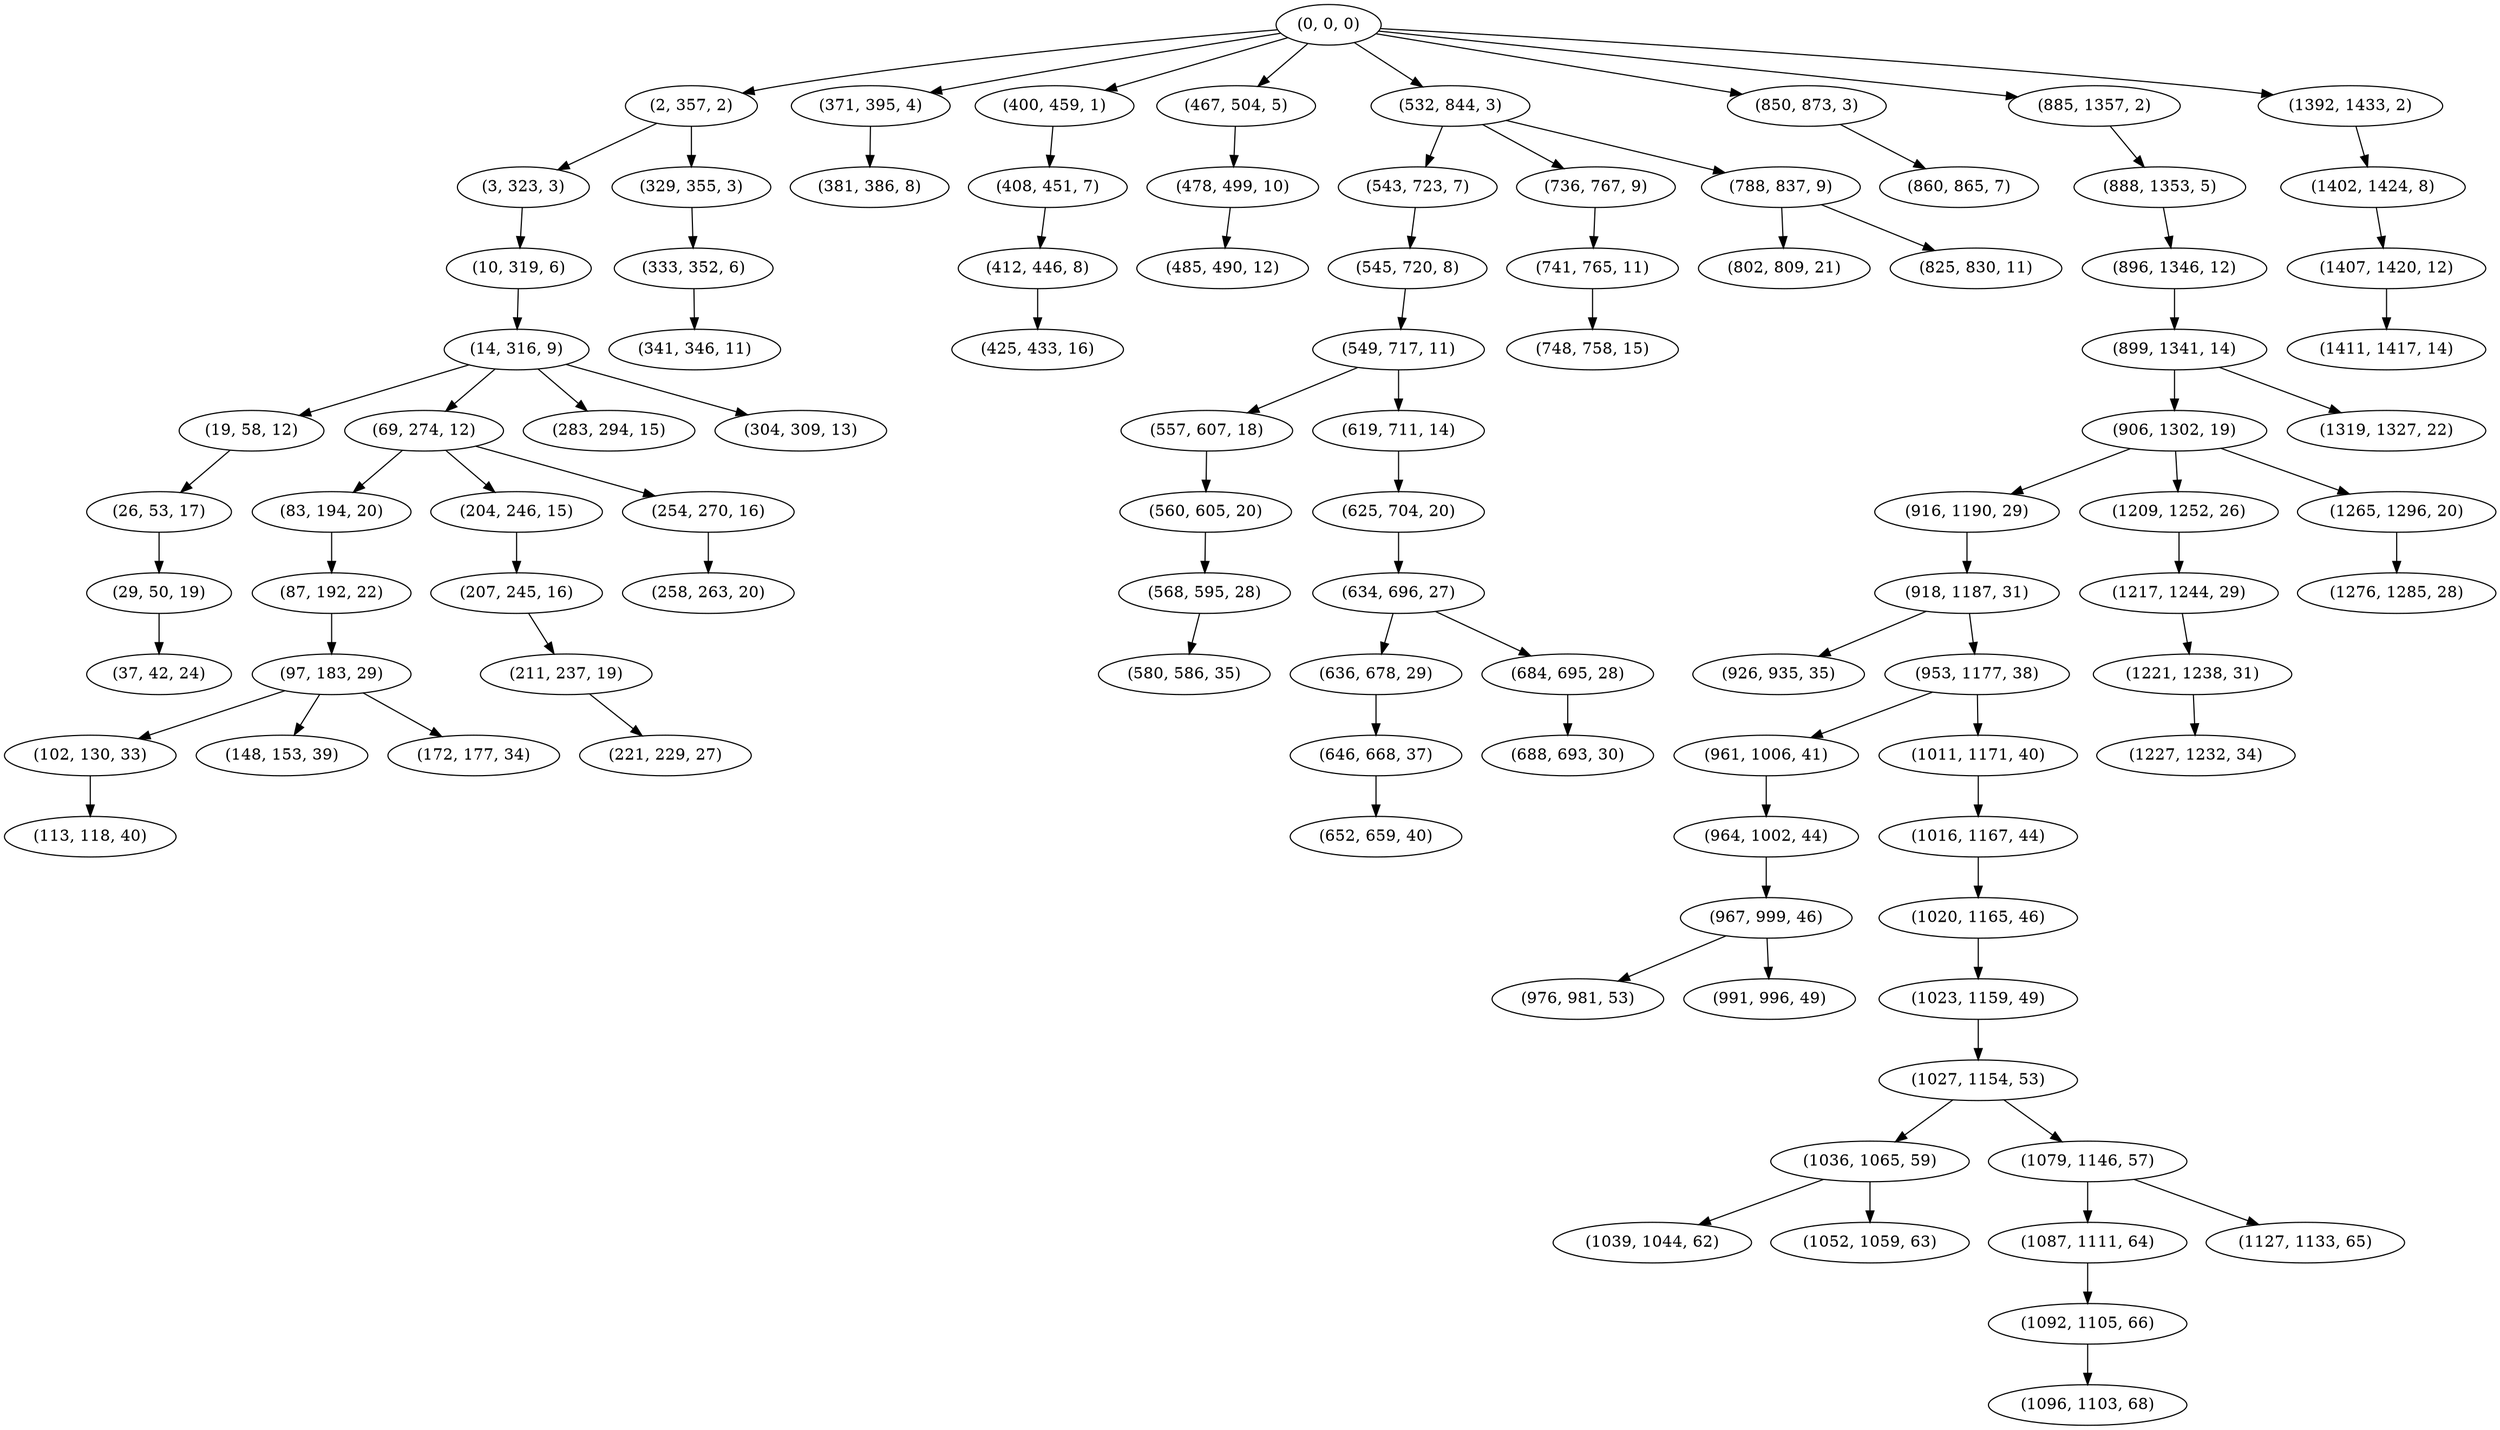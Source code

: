 digraph tree {
    "(0, 0, 0)";
    "(2, 357, 2)";
    "(3, 323, 3)";
    "(10, 319, 6)";
    "(14, 316, 9)";
    "(19, 58, 12)";
    "(26, 53, 17)";
    "(29, 50, 19)";
    "(37, 42, 24)";
    "(69, 274, 12)";
    "(83, 194, 20)";
    "(87, 192, 22)";
    "(97, 183, 29)";
    "(102, 130, 33)";
    "(113, 118, 40)";
    "(148, 153, 39)";
    "(172, 177, 34)";
    "(204, 246, 15)";
    "(207, 245, 16)";
    "(211, 237, 19)";
    "(221, 229, 27)";
    "(254, 270, 16)";
    "(258, 263, 20)";
    "(283, 294, 15)";
    "(304, 309, 13)";
    "(329, 355, 3)";
    "(333, 352, 6)";
    "(341, 346, 11)";
    "(371, 395, 4)";
    "(381, 386, 8)";
    "(400, 459, 1)";
    "(408, 451, 7)";
    "(412, 446, 8)";
    "(425, 433, 16)";
    "(467, 504, 5)";
    "(478, 499, 10)";
    "(485, 490, 12)";
    "(532, 844, 3)";
    "(543, 723, 7)";
    "(545, 720, 8)";
    "(549, 717, 11)";
    "(557, 607, 18)";
    "(560, 605, 20)";
    "(568, 595, 28)";
    "(580, 586, 35)";
    "(619, 711, 14)";
    "(625, 704, 20)";
    "(634, 696, 27)";
    "(636, 678, 29)";
    "(646, 668, 37)";
    "(652, 659, 40)";
    "(684, 695, 28)";
    "(688, 693, 30)";
    "(736, 767, 9)";
    "(741, 765, 11)";
    "(748, 758, 15)";
    "(788, 837, 9)";
    "(802, 809, 21)";
    "(825, 830, 11)";
    "(850, 873, 3)";
    "(860, 865, 7)";
    "(885, 1357, 2)";
    "(888, 1353, 5)";
    "(896, 1346, 12)";
    "(899, 1341, 14)";
    "(906, 1302, 19)";
    "(916, 1190, 29)";
    "(918, 1187, 31)";
    "(926, 935, 35)";
    "(953, 1177, 38)";
    "(961, 1006, 41)";
    "(964, 1002, 44)";
    "(967, 999, 46)";
    "(976, 981, 53)";
    "(991, 996, 49)";
    "(1011, 1171, 40)";
    "(1016, 1167, 44)";
    "(1020, 1165, 46)";
    "(1023, 1159, 49)";
    "(1027, 1154, 53)";
    "(1036, 1065, 59)";
    "(1039, 1044, 62)";
    "(1052, 1059, 63)";
    "(1079, 1146, 57)";
    "(1087, 1111, 64)";
    "(1092, 1105, 66)";
    "(1096, 1103, 68)";
    "(1127, 1133, 65)";
    "(1209, 1252, 26)";
    "(1217, 1244, 29)";
    "(1221, 1238, 31)";
    "(1227, 1232, 34)";
    "(1265, 1296, 20)";
    "(1276, 1285, 28)";
    "(1319, 1327, 22)";
    "(1392, 1433, 2)";
    "(1402, 1424, 8)";
    "(1407, 1420, 12)";
    "(1411, 1417, 14)";
    "(0, 0, 0)" -> "(2, 357, 2)";
    "(0, 0, 0)" -> "(371, 395, 4)";
    "(0, 0, 0)" -> "(400, 459, 1)";
    "(0, 0, 0)" -> "(467, 504, 5)";
    "(0, 0, 0)" -> "(532, 844, 3)";
    "(0, 0, 0)" -> "(850, 873, 3)";
    "(0, 0, 0)" -> "(885, 1357, 2)";
    "(0, 0, 0)" -> "(1392, 1433, 2)";
    "(2, 357, 2)" -> "(3, 323, 3)";
    "(2, 357, 2)" -> "(329, 355, 3)";
    "(3, 323, 3)" -> "(10, 319, 6)";
    "(10, 319, 6)" -> "(14, 316, 9)";
    "(14, 316, 9)" -> "(19, 58, 12)";
    "(14, 316, 9)" -> "(69, 274, 12)";
    "(14, 316, 9)" -> "(283, 294, 15)";
    "(14, 316, 9)" -> "(304, 309, 13)";
    "(19, 58, 12)" -> "(26, 53, 17)";
    "(26, 53, 17)" -> "(29, 50, 19)";
    "(29, 50, 19)" -> "(37, 42, 24)";
    "(69, 274, 12)" -> "(83, 194, 20)";
    "(69, 274, 12)" -> "(204, 246, 15)";
    "(69, 274, 12)" -> "(254, 270, 16)";
    "(83, 194, 20)" -> "(87, 192, 22)";
    "(87, 192, 22)" -> "(97, 183, 29)";
    "(97, 183, 29)" -> "(102, 130, 33)";
    "(97, 183, 29)" -> "(148, 153, 39)";
    "(97, 183, 29)" -> "(172, 177, 34)";
    "(102, 130, 33)" -> "(113, 118, 40)";
    "(204, 246, 15)" -> "(207, 245, 16)";
    "(207, 245, 16)" -> "(211, 237, 19)";
    "(211, 237, 19)" -> "(221, 229, 27)";
    "(254, 270, 16)" -> "(258, 263, 20)";
    "(329, 355, 3)" -> "(333, 352, 6)";
    "(333, 352, 6)" -> "(341, 346, 11)";
    "(371, 395, 4)" -> "(381, 386, 8)";
    "(400, 459, 1)" -> "(408, 451, 7)";
    "(408, 451, 7)" -> "(412, 446, 8)";
    "(412, 446, 8)" -> "(425, 433, 16)";
    "(467, 504, 5)" -> "(478, 499, 10)";
    "(478, 499, 10)" -> "(485, 490, 12)";
    "(532, 844, 3)" -> "(543, 723, 7)";
    "(532, 844, 3)" -> "(736, 767, 9)";
    "(532, 844, 3)" -> "(788, 837, 9)";
    "(543, 723, 7)" -> "(545, 720, 8)";
    "(545, 720, 8)" -> "(549, 717, 11)";
    "(549, 717, 11)" -> "(557, 607, 18)";
    "(549, 717, 11)" -> "(619, 711, 14)";
    "(557, 607, 18)" -> "(560, 605, 20)";
    "(560, 605, 20)" -> "(568, 595, 28)";
    "(568, 595, 28)" -> "(580, 586, 35)";
    "(619, 711, 14)" -> "(625, 704, 20)";
    "(625, 704, 20)" -> "(634, 696, 27)";
    "(634, 696, 27)" -> "(636, 678, 29)";
    "(634, 696, 27)" -> "(684, 695, 28)";
    "(636, 678, 29)" -> "(646, 668, 37)";
    "(646, 668, 37)" -> "(652, 659, 40)";
    "(684, 695, 28)" -> "(688, 693, 30)";
    "(736, 767, 9)" -> "(741, 765, 11)";
    "(741, 765, 11)" -> "(748, 758, 15)";
    "(788, 837, 9)" -> "(802, 809, 21)";
    "(788, 837, 9)" -> "(825, 830, 11)";
    "(850, 873, 3)" -> "(860, 865, 7)";
    "(885, 1357, 2)" -> "(888, 1353, 5)";
    "(888, 1353, 5)" -> "(896, 1346, 12)";
    "(896, 1346, 12)" -> "(899, 1341, 14)";
    "(899, 1341, 14)" -> "(906, 1302, 19)";
    "(899, 1341, 14)" -> "(1319, 1327, 22)";
    "(906, 1302, 19)" -> "(916, 1190, 29)";
    "(906, 1302, 19)" -> "(1209, 1252, 26)";
    "(906, 1302, 19)" -> "(1265, 1296, 20)";
    "(916, 1190, 29)" -> "(918, 1187, 31)";
    "(918, 1187, 31)" -> "(926, 935, 35)";
    "(918, 1187, 31)" -> "(953, 1177, 38)";
    "(953, 1177, 38)" -> "(961, 1006, 41)";
    "(953, 1177, 38)" -> "(1011, 1171, 40)";
    "(961, 1006, 41)" -> "(964, 1002, 44)";
    "(964, 1002, 44)" -> "(967, 999, 46)";
    "(967, 999, 46)" -> "(976, 981, 53)";
    "(967, 999, 46)" -> "(991, 996, 49)";
    "(1011, 1171, 40)" -> "(1016, 1167, 44)";
    "(1016, 1167, 44)" -> "(1020, 1165, 46)";
    "(1020, 1165, 46)" -> "(1023, 1159, 49)";
    "(1023, 1159, 49)" -> "(1027, 1154, 53)";
    "(1027, 1154, 53)" -> "(1036, 1065, 59)";
    "(1027, 1154, 53)" -> "(1079, 1146, 57)";
    "(1036, 1065, 59)" -> "(1039, 1044, 62)";
    "(1036, 1065, 59)" -> "(1052, 1059, 63)";
    "(1079, 1146, 57)" -> "(1087, 1111, 64)";
    "(1079, 1146, 57)" -> "(1127, 1133, 65)";
    "(1087, 1111, 64)" -> "(1092, 1105, 66)";
    "(1092, 1105, 66)" -> "(1096, 1103, 68)";
    "(1209, 1252, 26)" -> "(1217, 1244, 29)";
    "(1217, 1244, 29)" -> "(1221, 1238, 31)";
    "(1221, 1238, 31)" -> "(1227, 1232, 34)";
    "(1265, 1296, 20)" -> "(1276, 1285, 28)";
    "(1392, 1433, 2)" -> "(1402, 1424, 8)";
    "(1402, 1424, 8)" -> "(1407, 1420, 12)";
    "(1407, 1420, 12)" -> "(1411, 1417, 14)";
}
